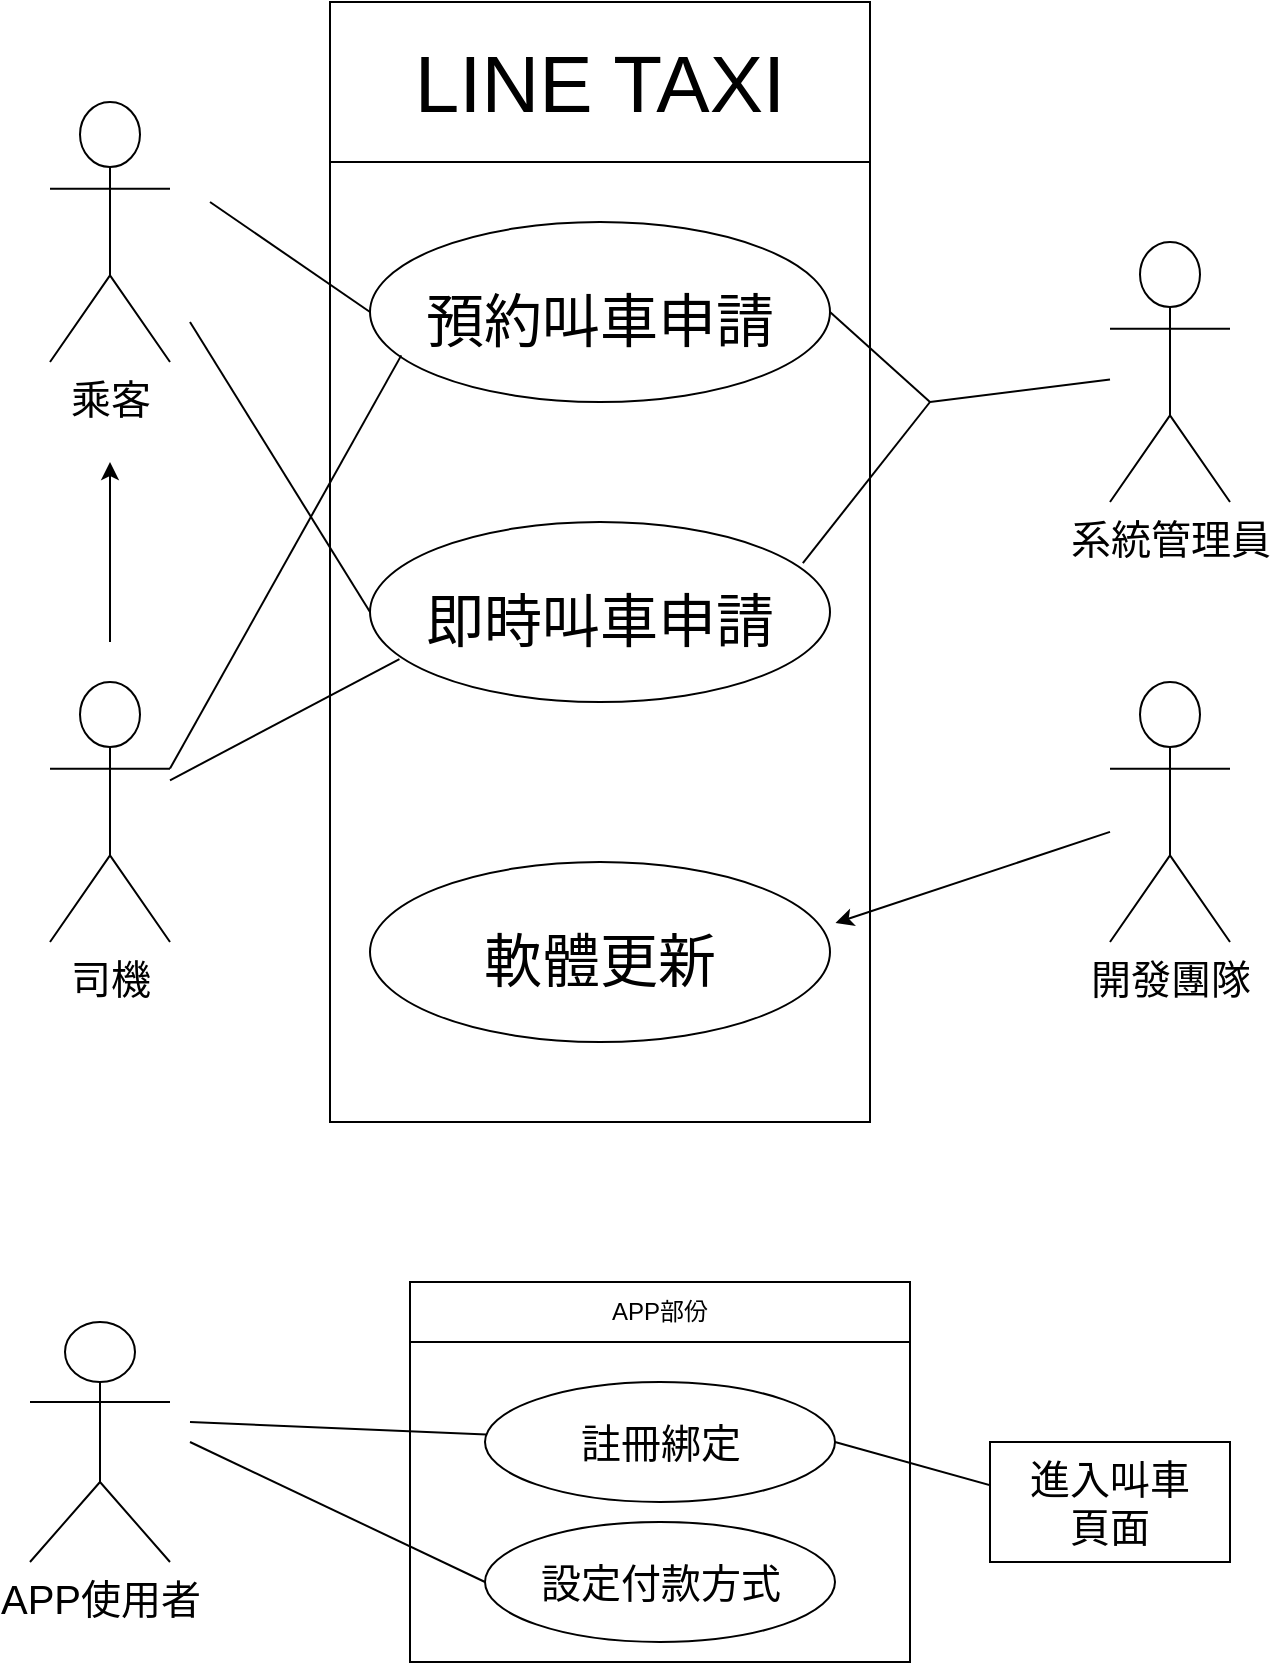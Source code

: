 <mxfile>
    <diagram id="wcwW6e0wuBS18QGlgBkM" name="第1頁">
        <mxGraphModel dx="202" dy="150" grid="1" gridSize="10" guides="1" tooltips="1" connect="1" arrows="1" fold="1" page="1" pageScale="1" pageWidth="827" pageHeight="1169" math="0" shadow="0">
            <root>
                <mxCell id="0"/>
                <mxCell id="1" parent="0"/>
                <mxCell id="3" value="" style="rounded=0;whiteSpace=wrap;html=1;fillColor=none;" parent="1" vertex="1">
                    <mxGeometry x="230" y="50" width="270" height="560" as="geometry"/>
                </mxCell>
                <mxCell id="18" style="edgeStyle=none;html=1;entryX=0;entryY=0.5;entryDx=0;entryDy=0;fontSize=20;endArrow=none;endFill=0;" parent="1" target="10" edge="1">
                    <mxGeometry relative="1" as="geometry">
                        <mxPoint x="170" y="150" as="sourcePoint"/>
                    </mxGeometry>
                </mxCell>
                <mxCell id="19" style="edgeStyle=none;html=1;entryX=0;entryY=0.5;entryDx=0;entryDy=0;fontSize=20;endArrow=none;endFill=0;" parent="1" target="11" edge="1">
                    <mxGeometry relative="1" as="geometry">
                        <mxPoint x="160" y="210" as="sourcePoint"/>
                    </mxGeometry>
                </mxCell>
                <mxCell id="5" value="&lt;font style=&quot;font-size: 20px;&quot;&gt;乘客&lt;/font&gt;" style="shape=umlActor;verticalLabelPosition=bottom;verticalAlign=top;html=1;outlineConnect=0;fillColor=none;" parent="1" vertex="1">
                    <mxGeometry x="90" y="100" width="60" height="130" as="geometry"/>
                </mxCell>
                <mxCell id="26" style="edgeStyle=none;html=1;fontSize=20;endArrow=none;endFill=0;entryX=0.064;entryY=0.762;entryDx=0;entryDy=0;entryPerimeter=0;" parent="1" source="6" target="11" edge="1">
                    <mxGeometry relative="1" as="geometry">
                        <mxPoint x="270" y="370" as="targetPoint"/>
                    </mxGeometry>
                </mxCell>
                <mxCell id="27" style="edgeStyle=none;html=1;fontSize=20;endArrow=classic;endFill=1;" parent="1" edge="1">
                    <mxGeometry relative="1" as="geometry">
                        <mxPoint x="120.0" y="280" as="targetPoint"/>
                        <mxPoint x="120" y="370" as="sourcePoint"/>
                    </mxGeometry>
                </mxCell>
                <mxCell id="28" style="edgeStyle=none;html=1;exitX=1;exitY=0.333;exitDx=0;exitDy=0;exitPerimeter=0;fontSize=20;endArrow=none;endFill=0;entryX=0.068;entryY=0.741;entryDx=0;entryDy=0;entryPerimeter=0;" parent="1" source="6" target="10" edge="1">
                    <mxGeometry relative="1" as="geometry">
                        <mxPoint x="260" y="240" as="targetPoint"/>
                    </mxGeometry>
                </mxCell>
                <mxCell id="6" value="&lt;font style=&quot;font-size: 20px;&quot;&gt;司機&lt;/font&gt;" style="shape=umlActor;verticalLabelPosition=bottom;verticalAlign=top;html=1;outlineConnect=0;fillColor=none;" parent="1" vertex="1">
                    <mxGeometry x="90" y="390" width="60" height="130" as="geometry"/>
                </mxCell>
                <mxCell id="8" value="" style="rounded=0;whiteSpace=wrap;html=1;fillColor=none;" parent="1" vertex="1">
                    <mxGeometry x="230" y="50" width="270" height="80" as="geometry"/>
                </mxCell>
                <mxCell id="9" value="&lt;font style=&quot;font-size: 40px;&quot;&gt;LINE TAXI&lt;/font&gt;" style="text;html=1;strokeColor=none;fillColor=none;align=center;verticalAlign=middle;whiteSpace=wrap;rounded=0;" parent="1" vertex="1">
                    <mxGeometry x="230" y="50" width="270" height="80" as="geometry"/>
                </mxCell>
                <mxCell id="10" value="&lt;font style=&quot;font-size: 29px;&quot;&gt;預約叫車申請&lt;/font&gt;" style="ellipse;whiteSpace=wrap;html=1;fontSize=40;fillColor=none;" parent="1" vertex="1">
                    <mxGeometry x="250" y="160" width="230" height="90" as="geometry"/>
                </mxCell>
                <mxCell id="11" value="&lt;font style=&quot;font-size: 29px;&quot;&gt;即時叫車申請&lt;/font&gt;" style="ellipse;whiteSpace=wrap;html=1;fontSize=40;fillColor=none;" parent="1" vertex="1">
                    <mxGeometry x="250" y="310" width="230" height="90" as="geometry"/>
                </mxCell>
                <mxCell id="12" value="&lt;font style=&quot;font-size: 29px;&quot;&gt;軟體更新&lt;/font&gt;" style="ellipse;whiteSpace=wrap;html=1;fontSize=40;fillColor=none;" parent="1" vertex="1">
                    <mxGeometry x="250" y="480" width="230" height="90" as="geometry"/>
                </mxCell>
                <mxCell id="20" style="edgeStyle=none;html=1;fontSize=20;endArrow=none;endFill=0;" parent="1" source="16" edge="1">
                    <mxGeometry relative="1" as="geometry">
                        <mxPoint x="530" y="250" as="targetPoint"/>
                    </mxGeometry>
                </mxCell>
                <mxCell id="16" value="&lt;font style=&quot;font-size: 20px;&quot;&gt;系統管理員&lt;/font&gt;" style="shape=umlActor;verticalLabelPosition=bottom;verticalAlign=top;html=1;outlineConnect=0;fillColor=none;" parent="1" vertex="1">
                    <mxGeometry x="620" y="170" width="60" height="130" as="geometry"/>
                </mxCell>
                <mxCell id="25" style="edgeStyle=none;html=1;entryX=1.012;entryY=0.339;entryDx=0;entryDy=0;entryPerimeter=0;fontSize=20;endArrow=classic;endFill=1;" parent="1" source="17" target="12" edge="1">
                    <mxGeometry relative="1" as="geometry"/>
                </mxCell>
                <mxCell id="17" value="&lt;font style=&quot;font-size: 20px;&quot;&gt;開發團隊&lt;/font&gt;" style="shape=umlActor;verticalLabelPosition=bottom;verticalAlign=top;html=1;outlineConnect=0;fillColor=none;" parent="1" vertex="1">
                    <mxGeometry x="620" y="390" width="60" height="130" as="geometry"/>
                </mxCell>
                <mxCell id="21" value="" style="endArrow=none;html=1;fontSize=20;exitX=1;exitY=0.5;exitDx=0;exitDy=0;" parent="1" source="10" edge="1">
                    <mxGeometry width="50" height="50" relative="1" as="geometry">
                        <mxPoint x="390" y="350" as="sourcePoint"/>
                        <mxPoint x="530" y="250" as="targetPoint"/>
                    </mxGeometry>
                </mxCell>
                <mxCell id="23" value="" style="endArrow=none;html=1;fontSize=20;exitX=0.941;exitY=0.228;exitDx=0;exitDy=0;exitPerimeter=0;" parent="1" source="11" edge="1">
                    <mxGeometry width="50" height="50" relative="1" as="geometry">
                        <mxPoint x="480" y="300" as="sourcePoint"/>
                        <mxPoint x="530" y="250" as="targetPoint"/>
                    </mxGeometry>
                </mxCell>
                <mxCell id="33" value="" style="rounded=0;whiteSpace=wrap;html=1;" vertex="1" parent="1">
                    <mxGeometry x="270" y="690" width="250" height="190" as="geometry"/>
                </mxCell>
                <mxCell id="34" value="APP部份" style="rounded=0;whiteSpace=wrap;html=1;" vertex="1" parent="1">
                    <mxGeometry x="270" y="690" width="250" height="30" as="geometry"/>
                </mxCell>
                <mxCell id="41" style="edgeStyle=none;html=1;fontSize=20;endArrow=none;endFill=0;exitX=1;exitY=0.5;exitDx=0;exitDy=0;" edge="1" parent="1" source="36">
                    <mxGeometry relative="1" as="geometry">
                        <mxPoint x="590" y="800" as="targetPoint"/>
                    </mxGeometry>
                </mxCell>
                <mxCell id="36" value="&lt;font style=&quot;font-size: 20px;&quot;&gt;註冊綁定&lt;/font&gt;" style="ellipse;whiteSpace=wrap;html=1;" vertex="1" parent="1">
                    <mxGeometry x="307.5" y="740" width="175" height="60" as="geometry"/>
                </mxCell>
                <mxCell id="37" value="&lt;font style=&quot;font-size: 20px;&quot;&gt;設定付款方式&lt;/font&gt;" style="ellipse;whiteSpace=wrap;html=1;" vertex="1" parent="1">
                    <mxGeometry x="307.5" y="810" width="175" height="60" as="geometry"/>
                </mxCell>
                <mxCell id="39" style="edgeStyle=none;html=1;fontSize=20;endArrow=none;endFill=0;" edge="1" parent="1" target="36">
                    <mxGeometry relative="1" as="geometry">
                        <mxPoint x="160" y="760" as="sourcePoint"/>
                    </mxGeometry>
                </mxCell>
                <mxCell id="38" value="APP使用者" style="shape=umlActor;verticalLabelPosition=bottom;verticalAlign=top;html=1;outlineConnect=0;fontSize=20;" vertex="1" parent="1">
                    <mxGeometry x="80" y="710" width="70" height="120" as="geometry"/>
                </mxCell>
                <mxCell id="40" style="edgeStyle=none;html=1;fontSize=20;endArrow=none;endFill=0;entryX=0;entryY=0.5;entryDx=0;entryDy=0;" edge="1" parent="1" target="37">
                    <mxGeometry relative="1" as="geometry">
                        <mxPoint x="160" y="770" as="sourcePoint"/>
                        <mxPoint x="338.166" y="806.305" as="targetPoint"/>
                    </mxGeometry>
                </mxCell>
                <mxCell id="42" value="進入叫車&lt;br&gt;頁面" style="rounded=0;whiteSpace=wrap;html=1;fontSize=20;" vertex="1" parent="1">
                    <mxGeometry x="560" y="770" width="120" height="60" as="geometry"/>
                </mxCell>
            </root>
        </mxGraphModel>
    </diagram>
</mxfile>
